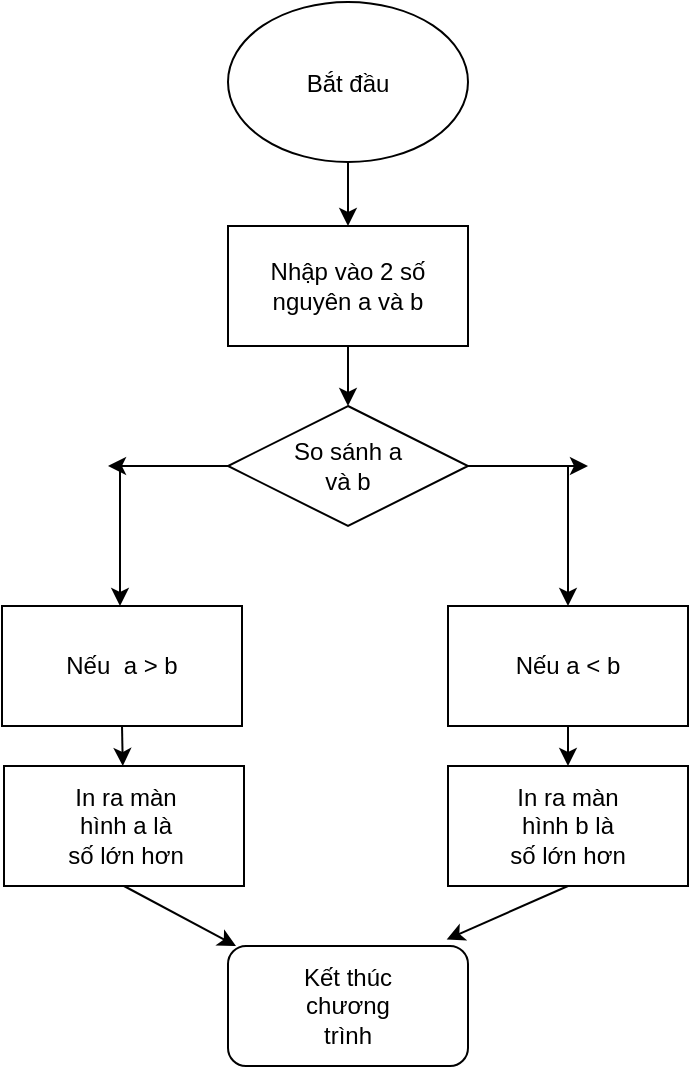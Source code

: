 <mxfile version="24.8.6">
  <diagram name="Page-1" id="rkLxHUx-IrB1K8flCPBw">
    <mxGraphModel dx="1059" dy="559" grid="1" gridSize="10" guides="1" tooltips="1" connect="1" arrows="1" fold="1" page="1" pageScale="1" pageWidth="827" pageHeight="1169" math="0" shadow="0">
      <root>
        <mxCell id="0" />
        <mxCell id="1" parent="0" />
        <mxCell id="-qfVR1ADoQF9JHvpevq--1" value="" style="ellipse;whiteSpace=wrap;html=1;fontFamily=Times New Roman;" parent="1" vertex="1">
          <mxGeometry x="350" y="148" width="120" height="80" as="geometry" />
        </mxCell>
        <mxCell id="MLWAo8v4HBn694Yaeo6o-2" value="Bắt đầu" style="text;strokeColor=none;align=center;fillColor=none;html=1;verticalAlign=middle;whiteSpace=wrap;rounded=0;" vertex="1" parent="1">
          <mxGeometry x="370" y="164" width="80" height="50" as="geometry" />
        </mxCell>
        <mxCell id="MLWAo8v4HBn694Yaeo6o-3" value="" style="endArrow=classic;html=1;rounded=0;exitX=0.5;exitY=1;exitDx=0;exitDy=0;" edge="1" parent="1" source="-qfVR1ADoQF9JHvpevq--1">
          <mxGeometry width="50" height="50" relative="1" as="geometry">
            <mxPoint x="414" y="163" as="sourcePoint" />
            <mxPoint x="410" y="260" as="targetPoint" />
          </mxGeometry>
        </mxCell>
        <mxCell id="MLWAo8v4HBn694Yaeo6o-4" value="" style="rounded=0;whiteSpace=wrap;html=1;" vertex="1" parent="1">
          <mxGeometry x="350" y="260" width="120" height="60" as="geometry" />
        </mxCell>
        <mxCell id="MLWAo8v4HBn694Yaeo6o-5" value="Nhập vào 2 số nguyên a và b" style="text;strokeColor=none;align=center;fillColor=none;html=1;verticalAlign=middle;whiteSpace=wrap;rounded=0;" vertex="1" parent="1">
          <mxGeometry x="360" y="270" width="100" height="40" as="geometry" />
        </mxCell>
        <mxCell id="MLWAo8v4HBn694Yaeo6o-6" value="" style="endArrow=classic;html=1;rounded=0;exitX=0.5;exitY=1;exitDx=0;exitDy=0;" edge="1" parent="1" source="MLWAo8v4HBn694Yaeo6o-4" target="MLWAo8v4HBn694Yaeo6o-7">
          <mxGeometry width="50" height="50" relative="1" as="geometry">
            <mxPoint x="350" y="440" as="sourcePoint" />
            <mxPoint x="410" y="390" as="targetPoint" />
          </mxGeometry>
        </mxCell>
        <mxCell id="MLWAo8v4HBn694Yaeo6o-7" value="" style="rhombus;whiteSpace=wrap;html=1;" vertex="1" parent="1">
          <mxGeometry x="350" y="350" width="120" height="60" as="geometry" />
        </mxCell>
        <mxCell id="MLWAo8v4HBn694Yaeo6o-8" value="So sánh a và b" style="text;strokeColor=none;align=center;fillColor=none;html=1;verticalAlign=middle;whiteSpace=wrap;rounded=0;" vertex="1" parent="1">
          <mxGeometry x="380" y="365" width="60" height="30" as="geometry" />
        </mxCell>
        <mxCell id="MLWAo8v4HBn694Yaeo6o-9" value="" style="endArrow=classic;html=1;rounded=0;exitX=0;exitY=0.5;exitDx=0;exitDy=0;" edge="1" parent="1" source="MLWAo8v4HBn694Yaeo6o-7">
          <mxGeometry width="50" height="50" relative="1" as="geometry">
            <mxPoint x="350" y="440" as="sourcePoint" />
            <mxPoint x="290" y="380" as="targetPoint" />
          </mxGeometry>
        </mxCell>
        <mxCell id="MLWAo8v4HBn694Yaeo6o-10" value="" style="endArrow=classic;html=1;rounded=0;" edge="1" parent="1">
          <mxGeometry width="50" height="50" relative="1" as="geometry">
            <mxPoint x="296" y="380" as="sourcePoint" />
            <mxPoint x="296" y="450" as="targetPoint" />
          </mxGeometry>
        </mxCell>
        <mxCell id="MLWAo8v4HBn694Yaeo6o-11" value="" style="rounded=0;whiteSpace=wrap;html=1;" vertex="1" parent="1">
          <mxGeometry x="237" y="450" width="120" height="60" as="geometry" />
        </mxCell>
        <mxCell id="MLWAo8v4HBn694Yaeo6o-12" value="Nếu&amp;nbsp; a &amp;gt; b" style="text;strokeColor=none;align=center;fillColor=none;html=1;verticalAlign=middle;whiteSpace=wrap;rounded=0;" vertex="1" parent="1">
          <mxGeometry x="247" y="460" width="100" height="40" as="geometry" />
        </mxCell>
        <mxCell id="MLWAo8v4HBn694Yaeo6o-13" value="" style="endArrow=classic;html=1;rounded=0;exitX=0.5;exitY=1;exitDx=0;exitDy=0;" edge="1" parent="1" source="MLWAo8v4HBn694Yaeo6o-11" target="MLWAo8v4HBn694Yaeo6o-14">
          <mxGeometry width="50" height="50" relative="1" as="geometry">
            <mxPoint x="420" y="470" as="sourcePoint" />
            <mxPoint x="300" y="560" as="targetPoint" />
          </mxGeometry>
        </mxCell>
        <mxCell id="MLWAo8v4HBn694Yaeo6o-14" value="" style="rounded=0;whiteSpace=wrap;html=1;" vertex="1" parent="1">
          <mxGeometry x="238" y="530" width="120" height="60" as="geometry" />
        </mxCell>
        <mxCell id="MLWAo8v4HBn694Yaeo6o-15" value="In ra màn hình a là số lớn hơn" style="text;strokeColor=none;align=center;fillColor=none;html=1;verticalAlign=middle;whiteSpace=wrap;rounded=0;" vertex="1" parent="1">
          <mxGeometry x="269" y="545" width="60" height="30" as="geometry" />
        </mxCell>
        <mxCell id="MLWAo8v4HBn694Yaeo6o-16" value="" style="endArrow=classic;html=1;rounded=0;exitX=1;exitY=0.5;exitDx=0;exitDy=0;" edge="1" parent="1" source="MLWAo8v4HBn694Yaeo6o-7">
          <mxGeometry width="50" height="50" relative="1" as="geometry">
            <mxPoint x="420" y="470" as="sourcePoint" />
            <mxPoint x="530" y="380" as="targetPoint" />
          </mxGeometry>
        </mxCell>
        <mxCell id="MLWAo8v4HBn694Yaeo6o-17" value="" style="endArrow=classic;html=1;rounded=0;" edge="1" parent="1" target="MLWAo8v4HBn694Yaeo6o-18">
          <mxGeometry width="50" height="50" relative="1" as="geometry">
            <mxPoint x="520" y="380" as="sourcePoint" />
            <mxPoint x="520" y="440" as="targetPoint" />
          </mxGeometry>
        </mxCell>
        <mxCell id="MLWAo8v4HBn694Yaeo6o-18" value="" style="rounded=0;whiteSpace=wrap;html=1;" vertex="1" parent="1">
          <mxGeometry x="460" y="450" width="120" height="60" as="geometry" />
        </mxCell>
        <mxCell id="MLWAo8v4HBn694Yaeo6o-19" value="Nếu a &amp;lt; b" style="text;strokeColor=none;align=center;fillColor=none;html=1;verticalAlign=middle;whiteSpace=wrap;rounded=0;" vertex="1" parent="1">
          <mxGeometry x="490" y="465" width="60" height="30" as="geometry" />
        </mxCell>
        <mxCell id="MLWAo8v4HBn694Yaeo6o-20" value="" style="endArrow=classic;html=1;rounded=0;exitX=0.5;exitY=1;exitDx=0;exitDy=0;" edge="1" parent="1" source="MLWAo8v4HBn694Yaeo6o-18" target="MLWAo8v4HBn694Yaeo6o-21">
          <mxGeometry width="50" height="50" relative="1" as="geometry">
            <mxPoint x="420" y="470" as="sourcePoint" />
            <mxPoint x="520" y="530" as="targetPoint" />
          </mxGeometry>
        </mxCell>
        <mxCell id="MLWAo8v4HBn694Yaeo6o-21" value="" style="rounded=0;whiteSpace=wrap;html=1;" vertex="1" parent="1">
          <mxGeometry x="460" y="530" width="120" height="60" as="geometry" />
        </mxCell>
        <mxCell id="MLWAo8v4HBn694Yaeo6o-22" value="In ra màn hình b là số lớn hơn" style="text;strokeColor=none;align=center;fillColor=none;html=1;verticalAlign=middle;whiteSpace=wrap;rounded=0;" vertex="1" parent="1">
          <mxGeometry x="490" y="545" width="60" height="30" as="geometry" />
        </mxCell>
        <mxCell id="MLWAo8v4HBn694Yaeo6o-23" value="" style="endArrow=classic;html=1;rounded=0;exitX=0.5;exitY=1;exitDx=0;exitDy=0;" edge="1" parent="1" source="MLWAo8v4HBn694Yaeo6o-14" target="MLWAo8v4HBn694Yaeo6o-24">
          <mxGeometry width="50" height="50" relative="1" as="geometry">
            <mxPoint x="330" y="600" as="sourcePoint" />
            <mxPoint x="390" y="650" as="targetPoint" />
          </mxGeometry>
        </mxCell>
        <mxCell id="MLWAo8v4HBn694Yaeo6o-24" value="" style="rounded=1;whiteSpace=wrap;html=1;" vertex="1" parent="1">
          <mxGeometry x="350" y="620" width="120" height="60" as="geometry" />
        </mxCell>
        <mxCell id="MLWAo8v4HBn694Yaeo6o-25" value="" style="endArrow=classic;html=1;rounded=0;exitX=0.5;exitY=1;exitDx=0;exitDy=0;entryX=0.911;entryY=-0.054;entryDx=0;entryDy=0;entryPerimeter=0;" edge="1" parent="1" source="MLWAo8v4HBn694Yaeo6o-21" target="MLWAo8v4HBn694Yaeo6o-24">
          <mxGeometry width="50" height="50" relative="1" as="geometry">
            <mxPoint x="420" y="470" as="sourcePoint" />
            <mxPoint x="470" y="420" as="targetPoint" />
          </mxGeometry>
        </mxCell>
        <mxCell id="MLWAo8v4HBn694Yaeo6o-26" value="Kết thúc chương trình" style="text;strokeColor=none;align=center;fillColor=none;html=1;verticalAlign=middle;whiteSpace=wrap;rounded=0;" vertex="1" parent="1">
          <mxGeometry x="380" y="635" width="60" height="30" as="geometry" />
        </mxCell>
      </root>
    </mxGraphModel>
  </diagram>
</mxfile>
